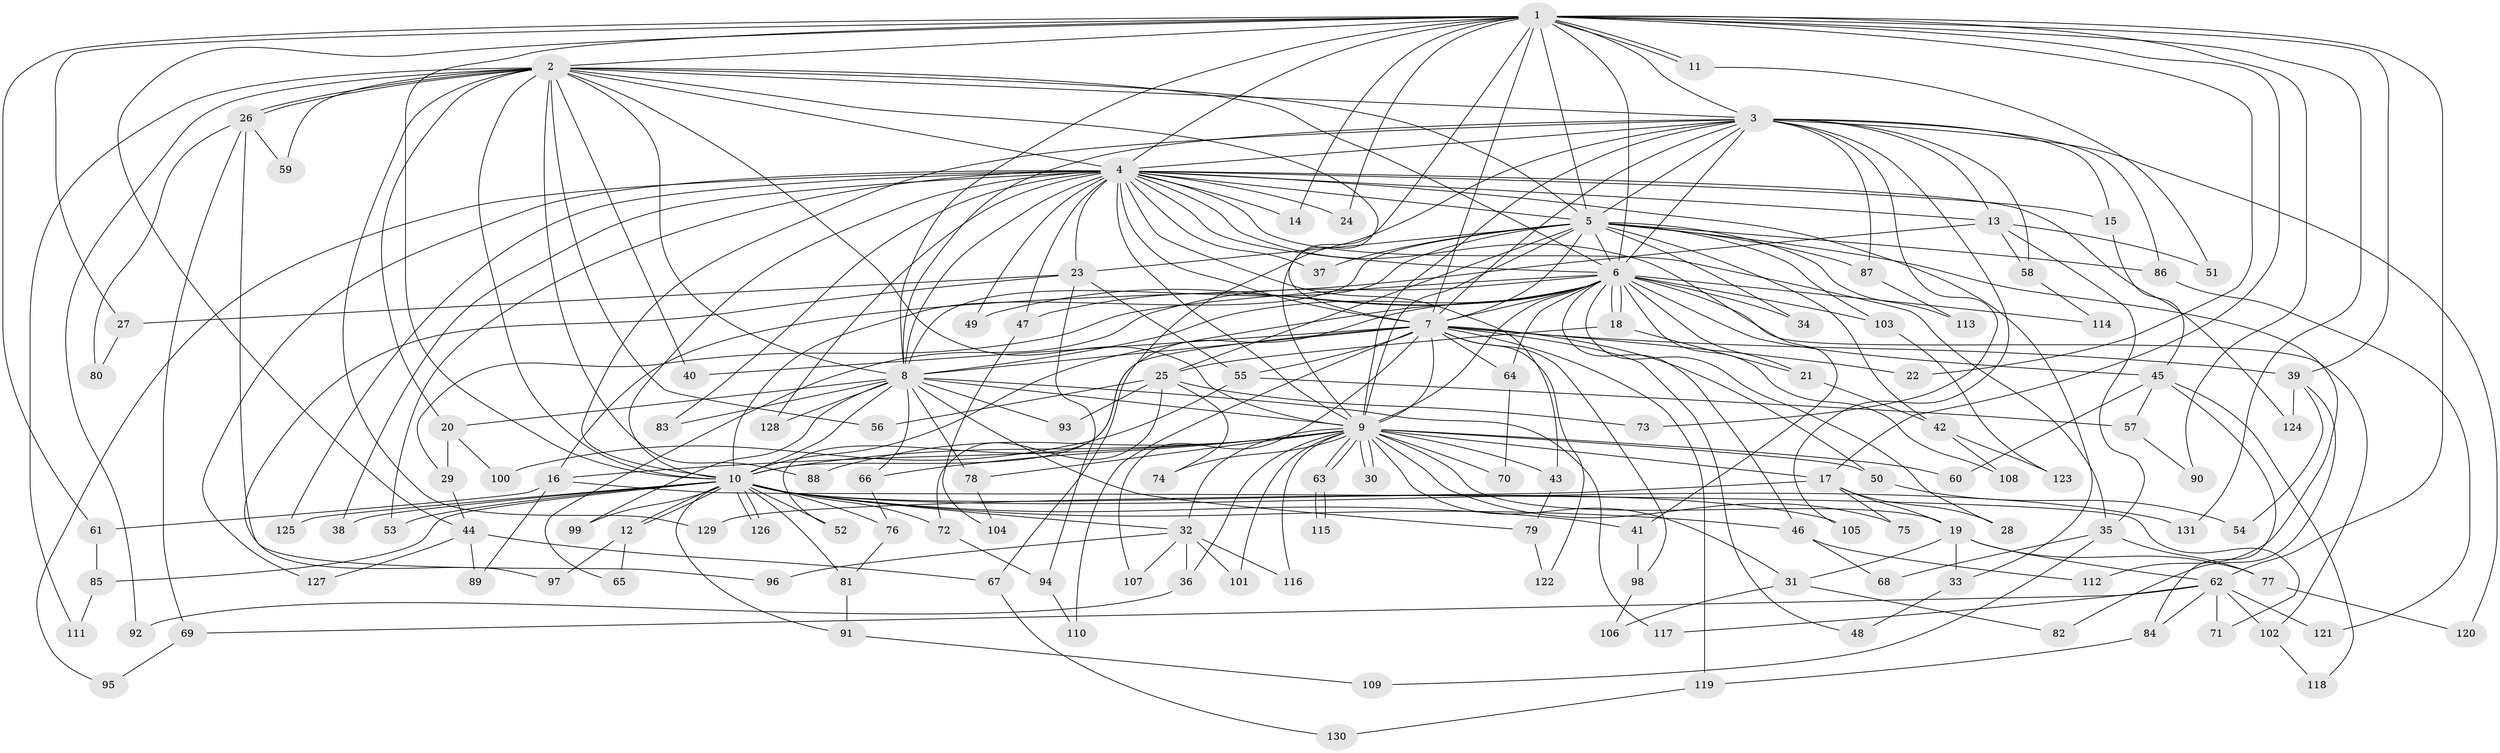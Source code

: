 // coarse degree distribution, {18: 0.010869565217391304, 6: 0.07608695652173914, 3: 0.31521739130434784, 19: 0.021739130434782608, 2: 0.34782608695652173, 4: 0.05434782608695652, 17: 0.010869565217391304, 16: 0.021739130434782608, 5: 0.043478260869565216, 27: 0.010869565217391304, 1: 0.03260869565217391, 23: 0.010869565217391304, 7: 0.010869565217391304, 8: 0.010869565217391304, 24: 0.010869565217391304, 22: 0.010869565217391304}
// Generated by graph-tools (version 1.1) at 2025/36/03/04/25 23:36:27]
// undirected, 131 vertices, 287 edges
graph export_dot {
  node [color=gray90,style=filled];
  1;
  2;
  3;
  4;
  5;
  6;
  7;
  8;
  9;
  10;
  11;
  12;
  13;
  14;
  15;
  16;
  17;
  18;
  19;
  20;
  21;
  22;
  23;
  24;
  25;
  26;
  27;
  28;
  29;
  30;
  31;
  32;
  33;
  34;
  35;
  36;
  37;
  38;
  39;
  40;
  41;
  42;
  43;
  44;
  45;
  46;
  47;
  48;
  49;
  50;
  51;
  52;
  53;
  54;
  55;
  56;
  57;
  58;
  59;
  60;
  61;
  62;
  63;
  64;
  65;
  66;
  67;
  68;
  69;
  70;
  71;
  72;
  73;
  74;
  75;
  76;
  77;
  78;
  79;
  80;
  81;
  82;
  83;
  84;
  85;
  86;
  87;
  88;
  89;
  90;
  91;
  92;
  93;
  94;
  95;
  96;
  97;
  98;
  99;
  100;
  101;
  102;
  103;
  104;
  105;
  106;
  107;
  108;
  109;
  110;
  111;
  112;
  113;
  114;
  115;
  116;
  117;
  118;
  119;
  120;
  121;
  122;
  123;
  124;
  125;
  126;
  127;
  128;
  129;
  130;
  131;
  1 -- 2;
  1 -- 3;
  1 -- 4;
  1 -- 5;
  1 -- 6;
  1 -- 7;
  1 -- 8;
  1 -- 9;
  1 -- 10;
  1 -- 11;
  1 -- 11;
  1 -- 14;
  1 -- 17;
  1 -- 22;
  1 -- 24;
  1 -- 27;
  1 -- 39;
  1 -- 44;
  1 -- 61;
  1 -- 62;
  1 -- 90;
  1 -- 131;
  2 -- 3;
  2 -- 4;
  2 -- 5;
  2 -- 6;
  2 -- 7;
  2 -- 8;
  2 -- 9;
  2 -- 10;
  2 -- 20;
  2 -- 26;
  2 -- 26;
  2 -- 40;
  2 -- 56;
  2 -- 59;
  2 -- 88;
  2 -- 92;
  2 -- 111;
  2 -- 129;
  3 -- 4;
  3 -- 5;
  3 -- 6;
  3 -- 7;
  3 -- 8;
  3 -- 9;
  3 -- 10;
  3 -- 13;
  3 -- 15;
  3 -- 58;
  3 -- 67;
  3 -- 73;
  3 -- 86;
  3 -- 87;
  3 -- 105;
  3 -- 120;
  4 -- 5;
  4 -- 6;
  4 -- 7;
  4 -- 8;
  4 -- 9;
  4 -- 10;
  4 -- 13;
  4 -- 14;
  4 -- 15;
  4 -- 23;
  4 -- 24;
  4 -- 33;
  4 -- 35;
  4 -- 37;
  4 -- 38;
  4 -- 41;
  4 -- 43;
  4 -- 47;
  4 -- 49;
  4 -- 53;
  4 -- 83;
  4 -- 95;
  4 -- 124;
  4 -- 125;
  4 -- 127;
  4 -- 128;
  5 -- 6;
  5 -- 7;
  5 -- 8;
  5 -- 9;
  5 -- 10;
  5 -- 23;
  5 -- 25;
  5 -- 34;
  5 -- 37;
  5 -- 42;
  5 -- 86;
  5 -- 87;
  5 -- 103;
  5 -- 112;
  5 -- 113;
  6 -- 7;
  6 -- 8;
  6 -- 9;
  6 -- 10;
  6 -- 18;
  6 -- 18;
  6 -- 21;
  6 -- 28;
  6 -- 29;
  6 -- 34;
  6 -- 45;
  6 -- 46;
  6 -- 47;
  6 -- 49;
  6 -- 52;
  6 -- 64;
  6 -- 65;
  6 -- 102;
  6 -- 103;
  6 -- 108;
  6 -- 114;
  7 -- 8;
  7 -- 9;
  7 -- 10;
  7 -- 22;
  7 -- 39;
  7 -- 40;
  7 -- 48;
  7 -- 50;
  7 -- 55;
  7 -- 64;
  7 -- 98;
  7 -- 107;
  7 -- 110;
  7 -- 119;
  7 -- 122;
  8 -- 9;
  8 -- 10;
  8 -- 20;
  8 -- 66;
  8 -- 78;
  8 -- 79;
  8 -- 83;
  8 -- 93;
  8 -- 99;
  8 -- 117;
  8 -- 128;
  9 -- 10;
  9 -- 16;
  9 -- 17;
  9 -- 19;
  9 -- 30;
  9 -- 30;
  9 -- 31;
  9 -- 32;
  9 -- 36;
  9 -- 43;
  9 -- 50;
  9 -- 60;
  9 -- 63;
  9 -- 63;
  9 -- 66;
  9 -- 70;
  9 -- 74;
  9 -- 75;
  9 -- 78;
  9 -- 88;
  9 -- 101;
  9 -- 116;
  10 -- 12;
  10 -- 12;
  10 -- 32;
  10 -- 38;
  10 -- 41;
  10 -- 46;
  10 -- 52;
  10 -- 53;
  10 -- 72;
  10 -- 76;
  10 -- 81;
  10 -- 85;
  10 -- 91;
  10 -- 99;
  10 -- 105;
  10 -- 125;
  10 -- 126;
  10 -- 126;
  10 -- 131;
  11 -- 51;
  12 -- 65;
  12 -- 97;
  13 -- 16;
  13 -- 35;
  13 -- 51;
  13 -- 58;
  15 -- 45;
  16 -- 61;
  16 -- 71;
  16 -- 89;
  17 -- 19;
  17 -- 28;
  17 -- 75;
  17 -- 129;
  18 -- 21;
  18 -- 25;
  19 -- 31;
  19 -- 33;
  19 -- 62;
  19 -- 77;
  20 -- 29;
  20 -- 100;
  21 -- 42;
  23 -- 27;
  23 -- 55;
  23 -- 94;
  23 -- 97;
  25 -- 56;
  25 -- 72;
  25 -- 73;
  25 -- 74;
  25 -- 93;
  26 -- 59;
  26 -- 69;
  26 -- 80;
  26 -- 96;
  27 -- 80;
  29 -- 44;
  31 -- 82;
  31 -- 106;
  32 -- 36;
  32 -- 96;
  32 -- 101;
  32 -- 107;
  32 -- 116;
  33 -- 48;
  35 -- 68;
  35 -- 77;
  35 -- 109;
  36 -- 92;
  39 -- 54;
  39 -- 82;
  39 -- 124;
  41 -- 98;
  42 -- 108;
  42 -- 123;
  43 -- 79;
  44 -- 67;
  44 -- 89;
  44 -- 127;
  45 -- 57;
  45 -- 60;
  45 -- 84;
  45 -- 118;
  46 -- 68;
  46 -- 112;
  47 -- 104;
  50 -- 54;
  55 -- 57;
  55 -- 100;
  57 -- 90;
  58 -- 114;
  61 -- 85;
  62 -- 69;
  62 -- 71;
  62 -- 84;
  62 -- 102;
  62 -- 117;
  62 -- 121;
  63 -- 115;
  63 -- 115;
  64 -- 70;
  66 -- 76;
  67 -- 130;
  69 -- 95;
  72 -- 94;
  76 -- 81;
  77 -- 120;
  78 -- 104;
  79 -- 122;
  81 -- 91;
  84 -- 119;
  85 -- 111;
  86 -- 121;
  87 -- 113;
  91 -- 109;
  94 -- 110;
  98 -- 106;
  102 -- 118;
  103 -- 123;
  119 -- 130;
}
